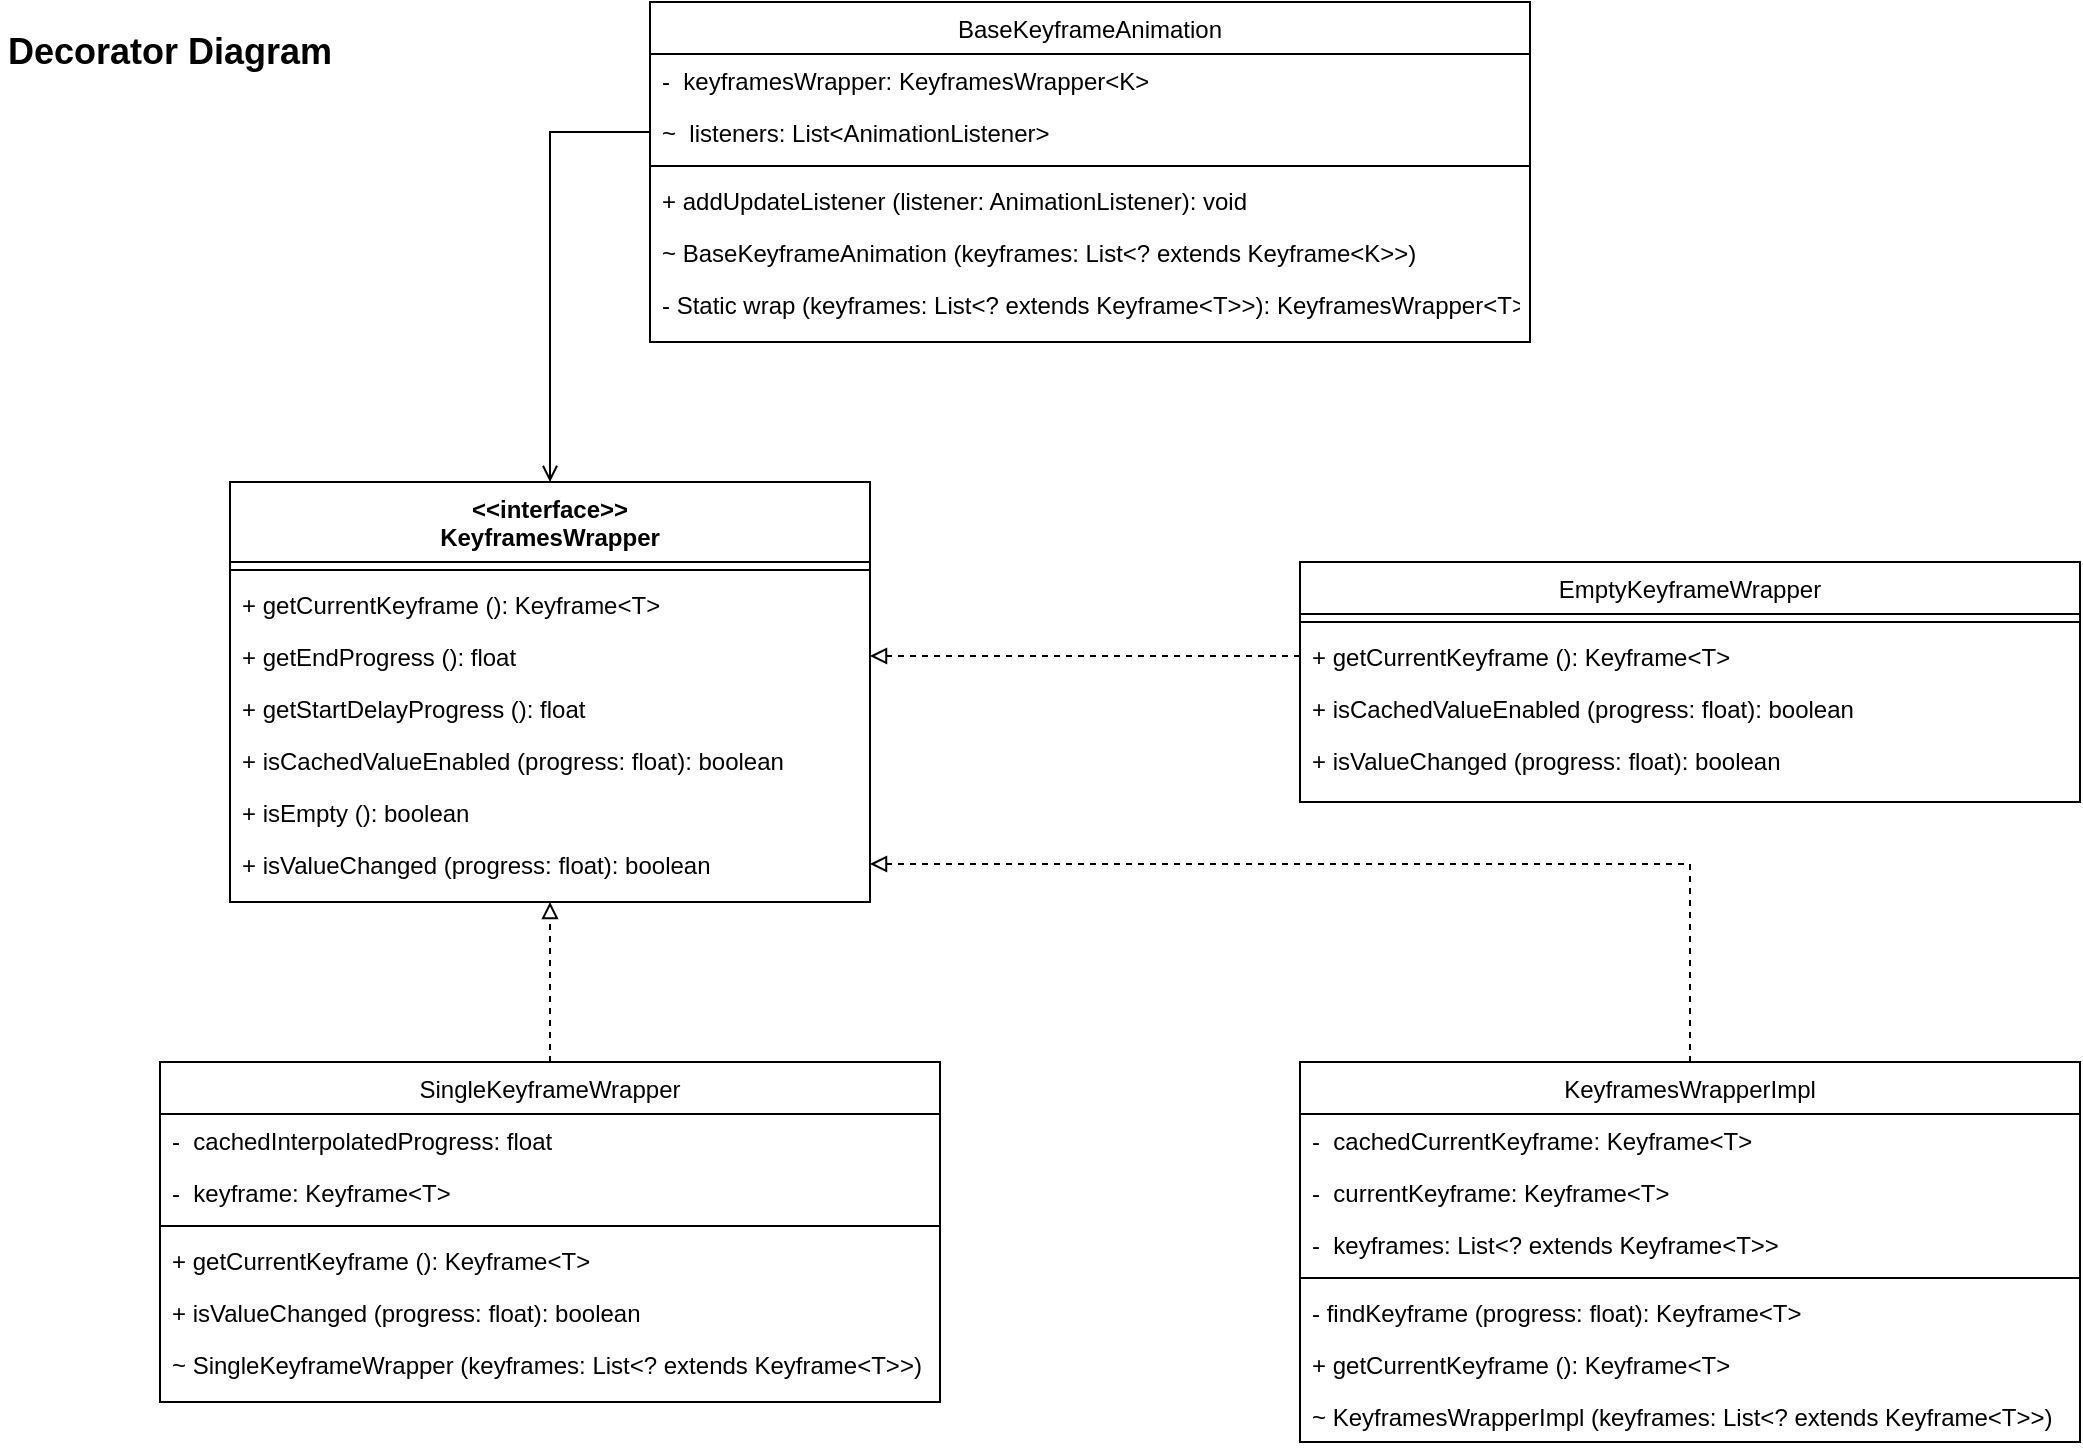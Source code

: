 <mxfile version="15.7.3" type="github">
  <diagram id="C5RBs43oDa-KdzZeNtuy" name="Page-1">
    <mxGraphModel dx="2140" dy="1310" grid="1" gridSize="10" guides="1" tooltips="1" connect="1" arrows="1" fold="1" page="1" pageScale="1" pageWidth="1169" pageHeight="827" math="0" shadow="0">
      <root>
        <mxCell id="WIyWlLk6GJQsqaUBKTNV-0" />
        <mxCell id="WIyWlLk6GJQsqaUBKTNV-1" parent="WIyWlLk6GJQsqaUBKTNV-0" />
        <mxCell id="JPSFBGjOKT_y121djtkQ-2" value="BaseKeyframeAnimation" style="swimlane;fontStyle=0;align=center;verticalAlign=top;childLayout=stackLayout;horizontal=1;startSize=26;horizontalStack=0;resizeParent=1;resizeLast=0;collapsible=1;marginBottom=0;rounded=0;shadow=0;strokeWidth=1;" vertex="1" parent="WIyWlLk6GJQsqaUBKTNV-1">
          <mxGeometry x="365" y="40" width="440" height="170" as="geometry">
            <mxRectangle x="550" y="140" width="160" height="26" as="alternateBounds" />
          </mxGeometry>
        </mxCell>
        <mxCell id="JPSFBGjOKT_y121djtkQ-3" value="-  keyframesWrapper: KeyframesWrapper&lt;K&gt; " style="text;align=left;verticalAlign=top;spacingLeft=4;spacingRight=4;overflow=hidden;rotatable=0;points=[[0,0.5],[1,0.5]];portConstraint=eastwest;" vertex="1" parent="JPSFBGjOKT_y121djtkQ-2">
          <mxGeometry y="26" width="440" height="26" as="geometry" />
        </mxCell>
        <mxCell id="JPSFBGjOKT_y121djtkQ-4" value="~  listeners: List&lt;AnimationListener&gt; " style="text;align=left;verticalAlign=top;spacingLeft=4;spacingRight=4;overflow=hidden;rotatable=0;points=[[0,0.5],[1,0.5]];portConstraint=eastwest;rounded=0;shadow=0;html=0;" vertex="1" parent="JPSFBGjOKT_y121djtkQ-2">
          <mxGeometry y="52" width="440" height="26" as="geometry" />
        </mxCell>
        <mxCell id="JPSFBGjOKT_y121djtkQ-5" value="" style="line;html=1;strokeWidth=1;align=left;verticalAlign=middle;spacingTop=-1;spacingLeft=3;spacingRight=3;rotatable=0;labelPosition=right;points=[];portConstraint=eastwest;" vertex="1" parent="JPSFBGjOKT_y121djtkQ-2">
          <mxGeometry y="78" width="440" height="8" as="geometry" />
        </mxCell>
        <mxCell id="JPSFBGjOKT_y121djtkQ-6" value="+ addUpdateListener (listener: AnimationListener): void" style="text;align=left;verticalAlign=top;spacingLeft=4;spacingRight=4;overflow=hidden;rotatable=0;points=[[0,0.5],[1,0.5]];portConstraint=eastwest;rounded=0;shadow=0;html=0;" vertex="1" parent="JPSFBGjOKT_y121djtkQ-2">
          <mxGeometry y="86" width="440" height="26" as="geometry" />
        </mxCell>
        <mxCell id="JPSFBGjOKT_y121djtkQ-7" value="~ BaseKeyframeAnimation (keyframes: List&lt;? extends Keyframe&lt;K&gt;&gt;)" style="text;align=left;verticalAlign=top;spacingLeft=4;spacingRight=4;overflow=hidden;rotatable=0;points=[[0,0.5],[1,0.5]];portConstraint=eastwest;" vertex="1" parent="JPSFBGjOKT_y121djtkQ-2">
          <mxGeometry y="112" width="440" height="26" as="geometry" />
        </mxCell>
        <mxCell id="JPSFBGjOKT_y121djtkQ-20" value="- Static wrap (keyframes: List&lt;? extends Keyframe&lt;T&gt;&gt;): KeyframesWrapper&lt;T&gt;" style="text;align=left;verticalAlign=top;spacingLeft=4;spacingRight=4;overflow=hidden;rotatable=0;points=[[0,0.5],[1,0.5]];portConstraint=eastwest;" vertex="1" parent="JPSFBGjOKT_y121djtkQ-2">
          <mxGeometry y="138" width="440" height="26" as="geometry" />
        </mxCell>
        <mxCell id="JPSFBGjOKT_y121djtkQ-9" value="Decorator&amp;nbsp;Diagram" style="text;html=1;strokeColor=none;fillColor=none;align=center;verticalAlign=middle;whiteSpace=wrap;rounded=0;fontSize=18;fontStyle=1" vertex="1" parent="WIyWlLk6GJQsqaUBKTNV-1">
          <mxGeometry x="40" y="50" width="170" height="30" as="geometry" />
        </mxCell>
        <mxCell id="JPSFBGjOKT_y121djtkQ-87" value="&lt;&lt;interface&gt;&gt;&#xa;KeyframesWrapper" style="swimlane;fontStyle=1;align=center;verticalAlign=top;childLayout=stackLayout;horizontal=1;startSize=40;horizontalStack=0;resizeParent=1;resizeLast=0;collapsible=1;marginBottom=0;rounded=0;shadow=0;strokeWidth=1;" vertex="1" parent="WIyWlLk6GJQsqaUBKTNV-1">
          <mxGeometry x="155" y="280" width="320" height="210" as="geometry">
            <mxRectangle x="550" y="140" width="160" height="26" as="alternateBounds" />
          </mxGeometry>
        </mxCell>
        <mxCell id="JPSFBGjOKT_y121djtkQ-89" value="" style="line;html=1;strokeWidth=1;align=left;verticalAlign=middle;spacingTop=-1;spacingLeft=3;spacingRight=3;rotatable=0;labelPosition=right;points=[];portConstraint=eastwest;" vertex="1" parent="JPSFBGjOKT_y121djtkQ-87">
          <mxGeometry y="40" width="320" height="8" as="geometry" />
        </mxCell>
        <mxCell id="JPSFBGjOKT_y121djtkQ-90" value="+ getCurrentKeyframe (): Keyframe&lt;T&gt;" style="text;align=left;verticalAlign=top;spacingLeft=4;spacingRight=4;overflow=hidden;rotatable=0;points=[[0,0.5],[1,0.5]];portConstraint=eastwest;" vertex="1" parent="JPSFBGjOKT_y121djtkQ-87">
          <mxGeometry y="48" width="320" height="26" as="geometry" />
        </mxCell>
        <mxCell id="JPSFBGjOKT_y121djtkQ-91" value="+ getEndProgress (): float" style="text;align=left;verticalAlign=top;spacingLeft=4;spacingRight=4;overflow=hidden;rotatable=0;points=[[0,0.5],[1,0.5]];portConstraint=eastwest;" vertex="1" parent="JPSFBGjOKT_y121djtkQ-87">
          <mxGeometry y="74" width="320" height="26" as="geometry" />
        </mxCell>
        <mxCell id="JPSFBGjOKT_y121djtkQ-92" value="+ getStartDelayProgress (): float" style="text;align=left;verticalAlign=top;spacingLeft=4;spacingRight=4;overflow=hidden;rotatable=0;points=[[0,0.5],[1,0.5]];portConstraint=eastwest;" vertex="1" parent="JPSFBGjOKT_y121djtkQ-87">
          <mxGeometry y="100" width="320" height="26" as="geometry" />
        </mxCell>
        <mxCell id="JPSFBGjOKT_y121djtkQ-93" value="+ isCachedValueEnabled (progress: float): boolean" style="text;align=left;verticalAlign=top;spacingLeft=4;spacingRight=4;overflow=hidden;rotatable=0;points=[[0,0.5],[1,0.5]];portConstraint=eastwest;" vertex="1" parent="JPSFBGjOKT_y121djtkQ-87">
          <mxGeometry y="126" width="320" height="26" as="geometry" />
        </mxCell>
        <mxCell id="JPSFBGjOKT_y121djtkQ-94" value="+ isEmpty (): boolean" style="text;align=left;verticalAlign=top;spacingLeft=4;spacingRight=4;overflow=hidden;rotatable=0;points=[[0,0.5],[1,0.5]];portConstraint=eastwest;" vertex="1" parent="JPSFBGjOKT_y121djtkQ-87">
          <mxGeometry y="152" width="320" height="26" as="geometry" />
        </mxCell>
        <mxCell id="JPSFBGjOKT_y121djtkQ-95" value="+ isValueChanged (progress: float): boolean" style="text;align=left;verticalAlign=top;spacingLeft=4;spacingRight=4;overflow=hidden;rotatable=0;points=[[0,0.5],[1,0.5]];portConstraint=eastwest;" vertex="1" parent="JPSFBGjOKT_y121djtkQ-87">
          <mxGeometry y="178" width="320" height="26" as="geometry" />
        </mxCell>
        <mxCell id="JPSFBGjOKT_y121djtkQ-122" style="edgeStyle=orthogonalEdgeStyle;rounded=0;orthogonalLoop=1;jettySize=auto;html=1;entryX=0.5;entryY=1;entryDx=0;entryDy=0;endArrow=block;endFill=0;dashed=1;" edge="1" parent="WIyWlLk6GJQsqaUBKTNV-1" source="JPSFBGjOKT_y121djtkQ-97" target="JPSFBGjOKT_y121djtkQ-87">
          <mxGeometry relative="1" as="geometry" />
        </mxCell>
        <mxCell id="JPSFBGjOKT_y121djtkQ-97" value="SingleKeyframeWrapper" style="swimlane;fontStyle=0;align=center;verticalAlign=top;childLayout=stackLayout;horizontal=1;startSize=26;horizontalStack=0;resizeParent=1;resizeLast=0;collapsible=1;marginBottom=0;rounded=0;shadow=0;strokeWidth=1;" vertex="1" parent="WIyWlLk6GJQsqaUBKTNV-1">
          <mxGeometry x="120" y="570" width="390" height="170" as="geometry">
            <mxRectangle x="550" y="140" width="160" height="26" as="alternateBounds" />
          </mxGeometry>
        </mxCell>
        <mxCell id="JPSFBGjOKT_y121djtkQ-98" value="-  cachedInterpolatedProgress: float" style="text;align=left;verticalAlign=top;spacingLeft=4;spacingRight=4;overflow=hidden;rotatable=0;points=[[0,0.5],[1,0.5]];portConstraint=eastwest;" vertex="1" parent="JPSFBGjOKT_y121djtkQ-97">
          <mxGeometry y="26" width="390" height="26" as="geometry" />
        </mxCell>
        <mxCell id="JPSFBGjOKT_y121djtkQ-99" value="-  keyframe: Keyframe&lt;T&gt;" style="text;align=left;verticalAlign=top;spacingLeft=4;spacingRight=4;overflow=hidden;rotatable=0;points=[[0,0.5],[1,0.5]];portConstraint=eastwest;rounded=0;shadow=0;html=0;" vertex="1" parent="JPSFBGjOKT_y121djtkQ-97">
          <mxGeometry y="52" width="390" height="26" as="geometry" />
        </mxCell>
        <mxCell id="JPSFBGjOKT_y121djtkQ-100" value="" style="line;html=1;strokeWidth=1;align=left;verticalAlign=middle;spacingTop=-1;spacingLeft=3;spacingRight=3;rotatable=0;labelPosition=right;points=[];portConstraint=eastwest;" vertex="1" parent="JPSFBGjOKT_y121djtkQ-97">
          <mxGeometry y="78" width="390" height="8" as="geometry" />
        </mxCell>
        <mxCell id="JPSFBGjOKT_y121djtkQ-101" value="+ getCurrentKeyframe (): Keyframe&lt;T&gt;" style="text;align=left;verticalAlign=top;spacingLeft=4;spacingRight=4;overflow=hidden;rotatable=0;points=[[0,0.5],[1,0.5]];portConstraint=eastwest;rounded=0;shadow=0;html=0;" vertex="1" parent="JPSFBGjOKT_y121djtkQ-97">
          <mxGeometry y="86" width="390" height="26" as="geometry" />
        </mxCell>
        <mxCell id="JPSFBGjOKT_y121djtkQ-102" value="+ isValueChanged (progress: float): boolean" style="text;align=left;verticalAlign=top;spacingLeft=4;spacingRight=4;overflow=hidden;rotatable=0;points=[[0,0.5],[1,0.5]];portConstraint=eastwest;" vertex="1" parent="JPSFBGjOKT_y121djtkQ-97">
          <mxGeometry y="112" width="390" height="26" as="geometry" />
        </mxCell>
        <mxCell id="JPSFBGjOKT_y121djtkQ-103" value="~ SingleKeyframeWrapper (keyframes: List&lt;? extends Keyframe&lt;T&gt;&gt;)" style="text;align=left;verticalAlign=top;spacingLeft=4;spacingRight=4;overflow=hidden;rotatable=0;points=[[0,0.5],[1,0.5]];portConstraint=eastwest;" vertex="1" parent="JPSFBGjOKT_y121djtkQ-97">
          <mxGeometry y="138" width="390" height="26" as="geometry" />
        </mxCell>
        <mxCell id="JPSFBGjOKT_y121djtkQ-123" style="edgeStyle=orthogonalEdgeStyle;rounded=0;orthogonalLoop=1;jettySize=auto;html=1;entryX=1;entryY=0.5;entryDx=0;entryDy=0;dashed=1;endArrow=block;endFill=0;" edge="1" parent="WIyWlLk6GJQsqaUBKTNV-1" source="JPSFBGjOKT_y121djtkQ-104" target="JPSFBGjOKT_y121djtkQ-95">
          <mxGeometry relative="1" as="geometry" />
        </mxCell>
        <mxCell id="JPSFBGjOKT_y121djtkQ-104" value="KeyframesWrapperImpl" style="swimlane;fontStyle=0;align=center;verticalAlign=top;childLayout=stackLayout;horizontal=1;startSize=26;horizontalStack=0;resizeParent=1;resizeLast=0;collapsible=1;marginBottom=0;rounded=0;shadow=0;strokeWidth=1;" vertex="1" parent="WIyWlLk6GJQsqaUBKTNV-1">
          <mxGeometry x="690" y="570" width="390" height="190" as="geometry">
            <mxRectangle x="550" y="140" width="160" height="26" as="alternateBounds" />
          </mxGeometry>
        </mxCell>
        <mxCell id="JPSFBGjOKT_y121djtkQ-105" value="-  cachedCurrentKeyframe: Keyframe&lt;T&gt;" style="text;align=left;verticalAlign=top;spacingLeft=4;spacingRight=4;overflow=hidden;rotatable=0;points=[[0,0.5],[1,0.5]];portConstraint=eastwest;" vertex="1" parent="JPSFBGjOKT_y121djtkQ-104">
          <mxGeometry y="26" width="390" height="26" as="geometry" />
        </mxCell>
        <mxCell id="JPSFBGjOKT_y121djtkQ-106" value="-  currentKeyframe: Keyframe&lt;T&gt;" style="text;align=left;verticalAlign=top;spacingLeft=4;spacingRight=4;overflow=hidden;rotatable=0;points=[[0,0.5],[1,0.5]];portConstraint=eastwest;rounded=0;shadow=0;html=0;" vertex="1" parent="JPSFBGjOKT_y121djtkQ-104">
          <mxGeometry y="52" width="390" height="26" as="geometry" />
        </mxCell>
        <mxCell id="JPSFBGjOKT_y121djtkQ-111" value="-  keyframes: List&lt;? extends Keyframe&lt;T&gt;&gt; " style="text;align=left;verticalAlign=top;spacingLeft=4;spacingRight=4;overflow=hidden;rotatable=0;points=[[0,0.5],[1,0.5]];portConstraint=eastwest;rounded=0;shadow=0;html=0;" vertex="1" parent="JPSFBGjOKT_y121djtkQ-104">
          <mxGeometry y="78" width="390" height="26" as="geometry" />
        </mxCell>
        <mxCell id="JPSFBGjOKT_y121djtkQ-107" value="" style="line;html=1;strokeWidth=1;align=left;verticalAlign=middle;spacingTop=-1;spacingLeft=3;spacingRight=3;rotatable=0;labelPosition=right;points=[];portConstraint=eastwest;" vertex="1" parent="JPSFBGjOKT_y121djtkQ-104">
          <mxGeometry y="104" width="390" height="8" as="geometry" />
        </mxCell>
        <mxCell id="JPSFBGjOKT_y121djtkQ-108" value="- findKeyframe (progress: float): Keyframe&lt;T&gt;" style="text;align=left;verticalAlign=top;spacingLeft=4;spacingRight=4;overflow=hidden;rotatable=0;points=[[0,0.5],[1,0.5]];portConstraint=eastwest;rounded=0;shadow=0;html=0;" vertex="1" parent="JPSFBGjOKT_y121djtkQ-104">
          <mxGeometry y="112" width="390" height="26" as="geometry" />
        </mxCell>
        <mxCell id="JPSFBGjOKT_y121djtkQ-109" value="+ getCurrentKeyframe (): Keyframe&lt;T&gt;" style="text;align=left;verticalAlign=top;spacingLeft=4;spacingRight=4;overflow=hidden;rotatable=0;points=[[0,0.5],[1,0.5]];portConstraint=eastwest;" vertex="1" parent="JPSFBGjOKT_y121djtkQ-104">
          <mxGeometry y="138" width="390" height="26" as="geometry" />
        </mxCell>
        <mxCell id="JPSFBGjOKT_y121djtkQ-110" value="~ KeyframesWrapperImpl (keyframes: List&lt;? extends Keyframe&lt;T&gt;&gt;)" style="text;align=left;verticalAlign=top;spacingLeft=4;spacingRight=4;overflow=hidden;rotatable=0;points=[[0,0.5],[1,0.5]];portConstraint=eastwest;" vertex="1" parent="JPSFBGjOKT_y121djtkQ-104">
          <mxGeometry y="164" width="390" height="26" as="geometry" />
        </mxCell>
        <mxCell id="JPSFBGjOKT_y121djtkQ-113" value="EmptyKeyframeWrapper" style="swimlane;fontStyle=0;align=center;verticalAlign=top;childLayout=stackLayout;horizontal=1;startSize=26;horizontalStack=0;resizeParent=1;resizeLast=0;collapsible=1;marginBottom=0;rounded=0;shadow=0;strokeWidth=1;" vertex="1" parent="WIyWlLk6GJQsqaUBKTNV-1">
          <mxGeometry x="690" y="320" width="390" height="120" as="geometry">
            <mxRectangle x="550" y="140" width="160" height="26" as="alternateBounds" />
          </mxGeometry>
        </mxCell>
        <mxCell id="JPSFBGjOKT_y121djtkQ-117" value="" style="line;html=1;strokeWidth=1;align=left;verticalAlign=middle;spacingTop=-1;spacingLeft=3;spacingRight=3;rotatable=0;labelPosition=right;points=[];portConstraint=eastwest;" vertex="1" parent="JPSFBGjOKT_y121djtkQ-113">
          <mxGeometry y="26" width="390" height="8" as="geometry" />
        </mxCell>
        <mxCell id="JPSFBGjOKT_y121djtkQ-118" value="+ getCurrentKeyframe (): Keyframe&lt;T&gt;" style="text;align=left;verticalAlign=top;spacingLeft=4;spacingRight=4;overflow=hidden;rotatable=0;points=[[0,0.5],[1,0.5]];portConstraint=eastwest;rounded=0;shadow=0;html=0;" vertex="1" parent="JPSFBGjOKT_y121djtkQ-113">
          <mxGeometry y="34" width="390" height="26" as="geometry" />
        </mxCell>
        <mxCell id="JPSFBGjOKT_y121djtkQ-119" value="+ isCachedValueEnabled (progress: float): boolean" style="text;align=left;verticalAlign=top;spacingLeft=4;spacingRight=4;overflow=hidden;rotatable=0;points=[[0,0.5],[1,0.5]];portConstraint=eastwest;" vertex="1" parent="JPSFBGjOKT_y121djtkQ-113">
          <mxGeometry y="60" width="390" height="26" as="geometry" />
        </mxCell>
        <mxCell id="JPSFBGjOKT_y121djtkQ-120" value="+ isValueChanged (progress: float): boolean" style="text;align=left;verticalAlign=top;spacingLeft=4;spacingRight=4;overflow=hidden;rotatable=0;points=[[0,0.5],[1,0.5]];portConstraint=eastwest;" vertex="1" parent="JPSFBGjOKT_y121djtkQ-113">
          <mxGeometry y="86" width="390" height="26" as="geometry" />
        </mxCell>
        <mxCell id="JPSFBGjOKT_y121djtkQ-124" style="edgeStyle=orthogonalEdgeStyle;rounded=0;orthogonalLoop=1;jettySize=auto;html=1;entryX=1;entryY=0.5;entryDx=0;entryDy=0;dashed=1;endArrow=block;endFill=0;" edge="1" parent="WIyWlLk6GJQsqaUBKTNV-1" source="JPSFBGjOKT_y121djtkQ-118" target="JPSFBGjOKT_y121djtkQ-91">
          <mxGeometry relative="1" as="geometry" />
        </mxCell>
        <mxCell id="JPSFBGjOKT_y121djtkQ-125" style="edgeStyle=orthogonalEdgeStyle;rounded=0;orthogonalLoop=1;jettySize=auto;html=1;endArrow=open;endFill=0;" edge="1" parent="WIyWlLk6GJQsqaUBKTNV-1" source="JPSFBGjOKT_y121djtkQ-4" target="JPSFBGjOKT_y121djtkQ-87">
          <mxGeometry relative="1" as="geometry" />
        </mxCell>
      </root>
    </mxGraphModel>
  </diagram>
</mxfile>
